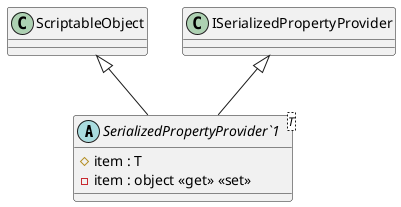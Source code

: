 @startuml
abstract class "SerializedPropertyProvider`1"<T> {
    # item : T
    - item : object <<get>> <<set>>
}
ScriptableObject <|-- "SerializedPropertyProvider`1"
ISerializedPropertyProvider <|-- "SerializedPropertyProvider`1"
@enduml
